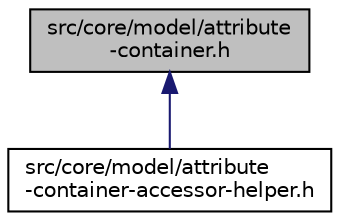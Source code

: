 digraph "src/core/model/attribute-container.h"
{
 // LATEX_PDF_SIZE
  edge [fontname="Helvetica",fontsize="10",labelfontname="Helvetica",labelfontsize="10"];
  node [fontname="Helvetica",fontsize="10",shape=record];
  Node1 [label="src/core/model/attribute\l-container.h",height=0.2,width=0.4,color="black", fillcolor="grey75", style="filled", fontcolor="black",tooltip=" "];
  Node1 -> Node2 [dir="back",color="midnightblue",fontsize="10",style="solid",fontname="Helvetica"];
  Node2 [label="src/core/model/attribute\l-container-accessor-helper.h",height=0.2,width=0.4,color="black", fillcolor="white", style="filled",URL="$attribute-container-accessor-helper_8h.html",tooltip=" "];
}
